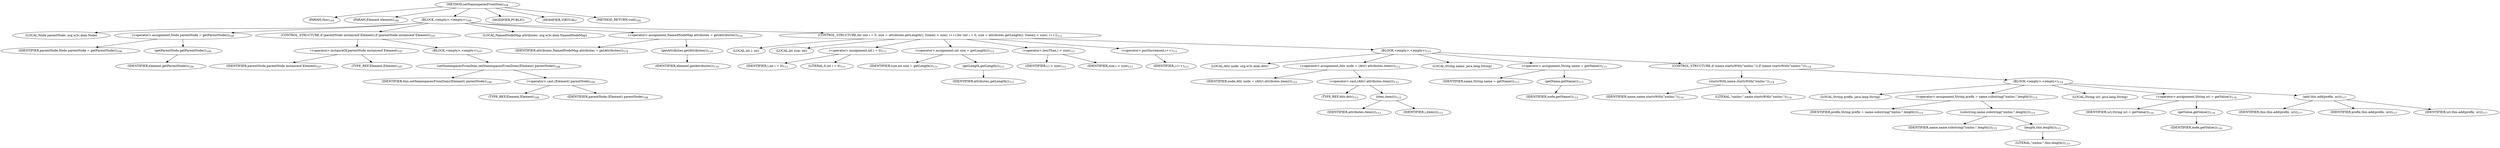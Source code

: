 digraph "setNamespacesFromDom" {  
"254" [label = <(METHOD,setNamespacesFromDom)<SUB>104</SUB>> ]
"16" [label = <(PARAM,this)<SUB>104</SUB>> ]
"255" [label = <(PARAM,Element element)<SUB>104</SUB>> ]
"256" [label = <(BLOCK,&lt;empty&gt;,&lt;empty&gt;)<SUB>104</SUB>> ]
"257" [label = <(LOCAL,Node parentNode: org.w3c.dom.Node)> ]
"258" [label = <(&lt;operator&gt;.assignment,Node parentNode = getParentNode())<SUB>106</SUB>> ]
"259" [label = <(IDENTIFIER,parentNode,Node parentNode = getParentNode())<SUB>106</SUB>> ]
"260" [label = <(getParentNode,getParentNode())<SUB>106</SUB>> ]
"261" [label = <(IDENTIFIER,element,getParentNode())<SUB>106</SUB>> ]
"262" [label = <(CONTROL_STRUCTURE,if (parentNode instanceof Element),if (parentNode instanceof Element))<SUB>107</SUB>> ]
"263" [label = <(&lt;operator&gt;.instanceOf,parentNode instanceof Element)<SUB>107</SUB>> ]
"264" [label = <(IDENTIFIER,parentNode,parentNode instanceof Element)<SUB>107</SUB>> ]
"265" [label = <(TYPE_REF,Element,Element)<SUB>107</SUB>> ]
"266" [label = <(BLOCK,&lt;empty&gt;,&lt;empty&gt;)<SUB>107</SUB>> ]
"267" [label = <(setNamespacesFromDom,setNamespacesFromDom((Element) parentNode))<SUB>108</SUB>> ]
"15" [label = <(IDENTIFIER,this,setNamespacesFromDom((Element) parentNode))<SUB>108</SUB>> ]
"268" [label = <(&lt;operator&gt;.cast,(Element) parentNode)<SUB>108</SUB>> ]
"269" [label = <(TYPE_REF,Element,Element)<SUB>108</SUB>> ]
"270" [label = <(IDENTIFIER,parentNode,(Element) parentNode)<SUB>108</SUB>> ]
"271" [label = <(LOCAL,NamedNodeMap attributes: org.w3c.dom.NamedNodeMap)> ]
"272" [label = <(&lt;operator&gt;.assignment,NamedNodeMap attributes = getAttributes())<SUB>110</SUB>> ]
"273" [label = <(IDENTIFIER,attributes,NamedNodeMap attributes = getAttributes())<SUB>110</SUB>> ]
"274" [label = <(getAttributes,getAttributes())<SUB>110</SUB>> ]
"275" [label = <(IDENTIFIER,element,getAttributes())<SUB>110</SUB>> ]
"276" [label = <(CONTROL_STRUCTURE,for (int i = 0, size = attributes.getLength(); Some(i &lt; size); i++),for (int i = 0, size = attributes.getLength(); Some(i &lt; size); i++))<SUB>111</SUB>> ]
"277" [label = <(LOCAL,int i: int)> ]
"278" [label = <(LOCAL,int size: int)> ]
"279" [label = <(&lt;operator&gt;.assignment,int i = 0)<SUB>111</SUB>> ]
"280" [label = <(IDENTIFIER,i,int i = 0)<SUB>111</SUB>> ]
"281" [label = <(LITERAL,0,int i = 0)<SUB>111</SUB>> ]
"282" [label = <(&lt;operator&gt;.assignment,int size = getLength())<SUB>111</SUB>> ]
"283" [label = <(IDENTIFIER,size,int size = getLength())<SUB>111</SUB>> ]
"284" [label = <(getLength,getLength())<SUB>111</SUB>> ]
"285" [label = <(IDENTIFIER,attributes,getLength())<SUB>111</SUB>> ]
"286" [label = <(&lt;operator&gt;.lessThan,i &lt; size)<SUB>111</SUB>> ]
"287" [label = <(IDENTIFIER,i,i &lt; size)<SUB>111</SUB>> ]
"288" [label = <(IDENTIFIER,size,i &lt; size)<SUB>111</SUB>> ]
"289" [label = <(&lt;operator&gt;.postIncrement,i++)<SUB>111</SUB>> ]
"290" [label = <(IDENTIFIER,i,i++)<SUB>111</SUB>> ]
"291" [label = <(BLOCK,&lt;empty&gt;,&lt;empty&gt;)<SUB>111</SUB>> ]
"292" [label = <(LOCAL,Attr node: org.w3c.dom.Attr)> ]
"293" [label = <(&lt;operator&gt;.assignment,Attr node = (Attr) attributes.item(i))<SUB>112</SUB>> ]
"294" [label = <(IDENTIFIER,node,Attr node = (Attr) attributes.item(i))<SUB>112</SUB>> ]
"295" [label = <(&lt;operator&gt;.cast,(Attr) attributes.item(i))<SUB>112</SUB>> ]
"296" [label = <(TYPE_REF,Attr,Attr)<SUB>112</SUB>> ]
"297" [label = <(item,item(i))<SUB>112</SUB>> ]
"298" [label = <(IDENTIFIER,attributes,item(i))<SUB>112</SUB>> ]
"299" [label = <(IDENTIFIER,i,item(i))<SUB>112</SUB>> ]
"300" [label = <(LOCAL,String name: java.lang.String)> ]
"301" [label = <(&lt;operator&gt;.assignment,String name = getName())<SUB>113</SUB>> ]
"302" [label = <(IDENTIFIER,name,String name = getName())<SUB>113</SUB>> ]
"303" [label = <(getName,getName())<SUB>113</SUB>> ]
"304" [label = <(IDENTIFIER,node,getName())<SUB>113</SUB>> ]
"305" [label = <(CONTROL_STRUCTURE,if (name.startsWith(&quot;xmlns:&quot;)),if (name.startsWith(&quot;xmlns:&quot;)))<SUB>114</SUB>> ]
"306" [label = <(startsWith,name.startsWith(&quot;xmlns:&quot;))<SUB>114</SUB>> ]
"307" [label = <(IDENTIFIER,name,name.startsWith(&quot;xmlns:&quot;))<SUB>114</SUB>> ]
"308" [label = <(LITERAL,&quot;xmlns:&quot;,name.startsWith(&quot;xmlns:&quot;))<SUB>114</SUB>> ]
"309" [label = <(BLOCK,&lt;empty&gt;,&lt;empty&gt;)<SUB>114</SUB>> ]
"310" [label = <(LOCAL,String prefix: java.lang.String)> ]
"311" [label = <(&lt;operator&gt;.assignment,String prefix = name.substring(&quot;xmlns:&quot;.length()))<SUB>115</SUB>> ]
"312" [label = <(IDENTIFIER,prefix,String prefix = name.substring(&quot;xmlns:&quot;.length()))<SUB>115</SUB>> ]
"313" [label = <(substring,name.substring(&quot;xmlns:&quot;.length()))<SUB>115</SUB>> ]
"314" [label = <(IDENTIFIER,name,name.substring(&quot;xmlns:&quot;.length()))<SUB>115</SUB>> ]
"315" [label = <(length,this.length())<SUB>115</SUB>> ]
"316" [label = <(LITERAL,&quot;xmlns:&quot;,this.length())<SUB>115</SUB>> ]
"317" [label = <(LOCAL,String uri: java.lang.String)> ]
"318" [label = <(&lt;operator&gt;.assignment,String uri = getValue())<SUB>116</SUB>> ]
"319" [label = <(IDENTIFIER,uri,String uri = getValue())<SUB>116</SUB>> ]
"320" [label = <(getValue,getValue())<SUB>116</SUB>> ]
"321" [label = <(IDENTIFIER,node,getValue())<SUB>116</SUB>> ]
"322" [label = <(add,this.add(prefix, uri))<SUB>117</SUB>> ]
"17" [label = <(IDENTIFIER,this,this.add(prefix, uri))<SUB>117</SUB>> ]
"323" [label = <(IDENTIFIER,prefix,this.add(prefix, uri))<SUB>117</SUB>> ]
"324" [label = <(IDENTIFIER,uri,this.add(prefix, uri))<SUB>117</SUB>> ]
"325" [label = <(MODIFIER,PUBLIC)> ]
"326" [label = <(MODIFIER,VIRTUAL)> ]
"327" [label = <(METHOD_RETURN,void)<SUB>104</SUB>> ]
  "254" -> "16" 
  "254" -> "255" 
  "254" -> "256" 
  "254" -> "325" 
  "254" -> "326" 
  "254" -> "327" 
  "256" -> "257" 
  "256" -> "258" 
  "256" -> "262" 
  "256" -> "271" 
  "256" -> "272" 
  "256" -> "276" 
  "258" -> "259" 
  "258" -> "260" 
  "260" -> "261" 
  "262" -> "263" 
  "262" -> "266" 
  "263" -> "264" 
  "263" -> "265" 
  "266" -> "267" 
  "267" -> "15" 
  "267" -> "268" 
  "268" -> "269" 
  "268" -> "270" 
  "272" -> "273" 
  "272" -> "274" 
  "274" -> "275" 
  "276" -> "277" 
  "276" -> "278" 
  "276" -> "279" 
  "276" -> "282" 
  "276" -> "286" 
  "276" -> "289" 
  "276" -> "291" 
  "279" -> "280" 
  "279" -> "281" 
  "282" -> "283" 
  "282" -> "284" 
  "284" -> "285" 
  "286" -> "287" 
  "286" -> "288" 
  "289" -> "290" 
  "291" -> "292" 
  "291" -> "293" 
  "291" -> "300" 
  "291" -> "301" 
  "291" -> "305" 
  "293" -> "294" 
  "293" -> "295" 
  "295" -> "296" 
  "295" -> "297" 
  "297" -> "298" 
  "297" -> "299" 
  "301" -> "302" 
  "301" -> "303" 
  "303" -> "304" 
  "305" -> "306" 
  "305" -> "309" 
  "306" -> "307" 
  "306" -> "308" 
  "309" -> "310" 
  "309" -> "311" 
  "309" -> "317" 
  "309" -> "318" 
  "309" -> "322" 
  "311" -> "312" 
  "311" -> "313" 
  "313" -> "314" 
  "313" -> "315" 
  "315" -> "316" 
  "318" -> "319" 
  "318" -> "320" 
  "320" -> "321" 
  "322" -> "17" 
  "322" -> "323" 
  "322" -> "324" 
}
